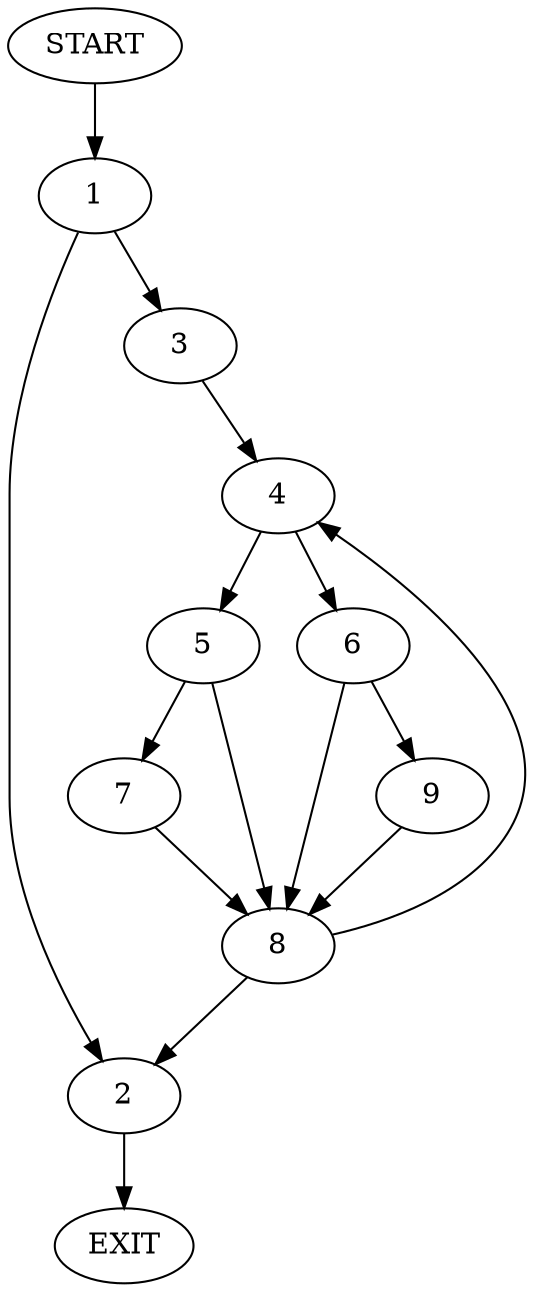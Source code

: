 digraph {
0 [label="START"]
10 [label="EXIT"]
0 -> 1
1 -> 2
1 -> 3
2 -> 10
3 -> 4
4 -> 5
4 -> 6
5 -> 7
5 -> 8
6 -> 9
6 -> 8
8 -> 4
8 -> 2
9 -> 8
7 -> 8
}
